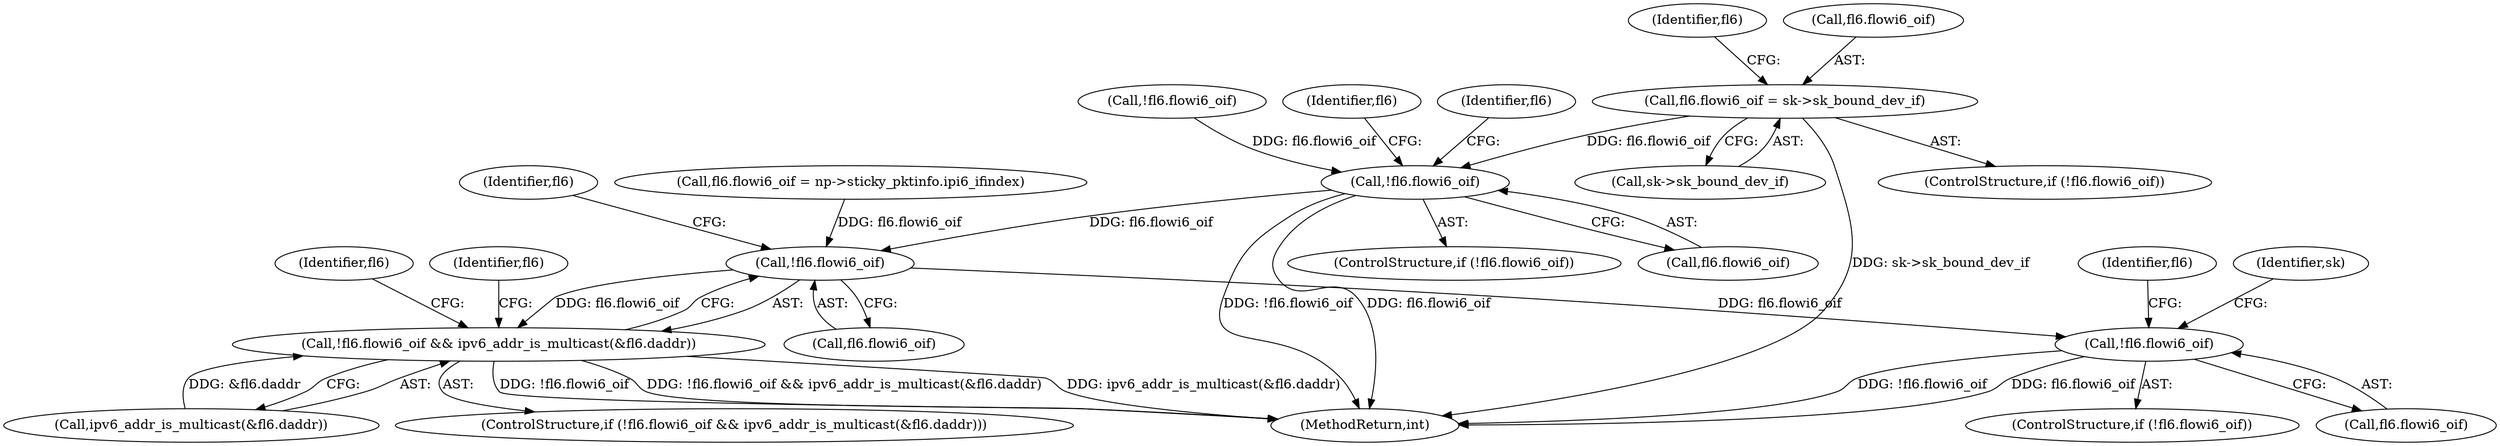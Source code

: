 digraph "0_linux_45f6fad84cc305103b28d73482b344d7f5b76f39_18@pointer" {
"1000534" [label="(Call,fl6.flowi6_oif = sk->sk_bound_dev_if)"];
"1000542" [label="(Call,!fl6.flowi6_oif)"];
"1000738" [label="(Call,!fl6.flowi6_oif)"];
"1000737" [label="(Call,!fl6.flowi6_oif && ipv6_addr_is_multicast(&fl6.daddr))"];
"1000760" [label="(Call,!fl6.flowi6_oif)"];
"1000745" [label="(Identifier,fl6)"];
"1000766" [label="(Identifier,fl6)"];
"1000762" [label="(Identifier,fl6)"];
"1000530" [label="(Call,!fl6.flowi6_oif)"];
"1000761" [label="(Call,fl6.flowi6_oif)"];
"1000739" [label="(Call,fl6.flowi6_oif)"];
"1000529" [label="(ControlStructure,if (!fl6.flowi6_oif))"];
"1000760" [label="(Call,!fl6.flowi6_oif)"];
"1000750" [label="(Identifier,fl6)"];
"1000534" [label="(Call,fl6.flowi6_oif = sk->sk_bound_dev_if)"];
"1000538" [label="(Call,sk->sk_bound_dev_if)"];
"1000736" [label="(ControlStructure,if (!fl6.flowi6_oif && ipv6_addr_is_multicast(&fl6.daddr)))"];
"1000544" [label="(Identifier,fl6)"];
"1000541" [label="(ControlStructure,if (!fl6.flowi6_oif))"];
"1000772" [label="(Identifier,sk)"];
"1000759" [label="(ControlStructure,if (!fl6.flowi6_oif))"];
"1000543" [label="(Call,fl6.flowi6_oif)"];
"1000557" [label="(Identifier,fl6)"];
"1000546" [label="(Call,fl6.flowi6_oif = np->sticky_pktinfo.ipi6_ifindex)"];
"1000738" [label="(Call,!fl6.flowi6_oif)"];
"1000535" [label="(Call,fl6.flowi6_oif)"];
"1000548" [label="(Identifier,fl6)"];
"1000542" [label="(Call,!fl6.flowi6_oif)"];
"1000737" [label="(Call,!fl6.flowi6_oif && ipv6_addr_is_multicast(&fl6.daddr))"];
"1000742" [label="(Call,ipv6_addr_is_multicast(&fl6.daddr))"];
"1001034" [label="(MethodReturn,int)"];
"1000534" -> "1000529"  [label="AST: "];
"1000534" -> "1000538"  [label="CFG: "];
"1000535" -> "1000534"  [label="AST: "];
"1000538" -> "1000534"  [label="AST: "];
"1000544" -> "1000534"  [label="CFG: "];
"1000534" -> "1001034"  [label="DDG: sk->sk_bound_dev_if"];
"1000534" -> "1000542"  [label="DDG: fl6.flowi6_oif"];
"1000542" -> "1000541"  [label="AST: "];
"1000542" -> "1000543"  [label="CFG: "];
"1000543" -> "1000542"  [label="AST: "];
"1000548" -> "1000542"  [label="CFG: "];
"1000557" -> "1000542"  [label="CFG: "];
"1000542" -> "1001034"  [label="DDG: fl6.flowi6_oif"];
"1000542" -> "1001034"  [label="DDG: !fl6.flowi6_oif"];
"1000530" -> "1000542"  [label="DDG: fl6.flowi6_oif"];
"1000542" -> "1000738"  [label="DDG: fl6.flowi6_oif"];
"1000738" -> "1000737"  [label="AST: "];
"1000738" -> "1000739"  [label="CFG: "];
"1000739" -> "1000738"  [label="AST: "];
"1000745" -> "1000738"  [label="CFG: "];
"1000737" -> "1000738"  [label="CFG: "];
"1000738" -> "1000737"  [label="DDG: fl6.flowi6_oif"];
"1000546" -> "1000738"  [label="DDG: fl6.flowi6_oif"];
"1000738" -> "1000760"  [label="DDG: fl6.flowi6_oif"];
"1000737" -> "1000736"  [label="AST: "];
"1000737" -> "1000742"  [label="CFG: "];
"1000742" -> "1000737"  [label="AST: "];
"1000750" -> "1000737"  [label="CFG: "];
"1000762" -> "1000737"  [label="CFG: "];
"1000737" -> "1001034"  [label="DDG: ipv6_addr_is_multicast(&fl6.daddr)"];
"1000737" -> "1001034"  [label="DDG: !fl6.flowi6_oif"];
"1000737" -> "1001034"  [label="DDG: !fl6.flowi6_oif && ipv6_addr_is_multicast(&fl6.daddr)"];
"1000742" -> "1000737"  [label="DDG: &fl6.daddr"];
"1000760" -> "1000759"  [label="AST: "];
"1000760" -> "1000761"  [label="CFG: "];
"1000761" -> "1000760"  [label="AST: "];
"1000766" -> "1000760"  [label="CFG: "];
"1000772" -> "1000760"  [label="CFG: "];
"1000760" -> "1001034"  [label="DDG: !fl6.flowi6_oif"];
"1000760" -> "1001034"  [label="DDG: fl6.flowi6_oif"];
}
